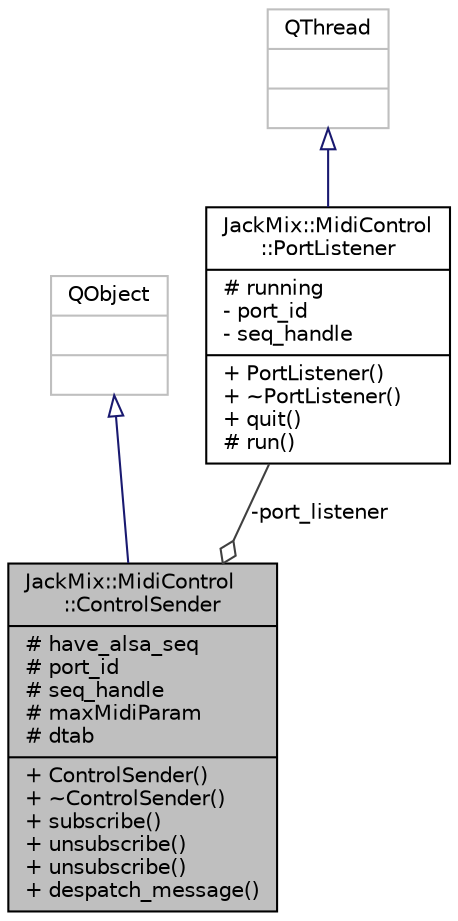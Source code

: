 digraph "JackMix::MidiControl::ControlSender"
{
 // LATEX_PDF_SIZE
  edge [fontname="Helvetica",fontsize="10",labelfontname="Helvetica",labelfontsize="10"];
  node [fontname="Helvetica",fontsize="10",shape=record];
  Node1 [label="{JackMix::MidiControl\l::ControlSender\n|# have_alsa_seq\l# port_id\l# seq_handle\l# maxMidiParam\l# dtab\l|+ ControlSender()\l+ ~ControlSender()\l+ subscribe()\l+ unsubscribe()\l+ unsubscribe()\l+ despatch_message()\l}",height=0.2,width=0.4,color="black", fillcolor="grey75", style="filled", fontcolor="black",tooltip=" "];
  Node2 -> Node1 [dir="back",color="midnightblue",fontsize="10",style="solid",arrowtail="onormal",fontname="Helvetica"];
  Node2 [label="{QObject\n||}",height=0.2,width=0.4,color="grey75", fillcolor="white", style="filled",tooltip=" "];
  Node3 -> Node1 [color="grey25",fontsize="10",style="solid",label=" -port_listener" ,arrowhead="odiamond",fontname="Helvetica"];
  Node3 [label="{JackMix::MidiControl\l::PortListener\n|# running\l- port_id\l- seq_handle\l|+ PortListener()\l+ ~PortListener()\l+ quit()\l# run()\l}",height=0.2,width=0.4,color="black", fillcolor="white", style="filled",URL="$class_jack_mix_1_1_midi_control_1_1_port_listener.html",tooltip=" "];
  Node4 -> Node3 [dir="back",color="midnightblue",fontsize="10",style="solid",arrowtail="onormal",fontname="Helvetica"];
  Node4 [label="{QThread\n||}",height=0.2,width=0.4,color="grey75", fillcolor="white", style="filled",tooltip=" "];
}
